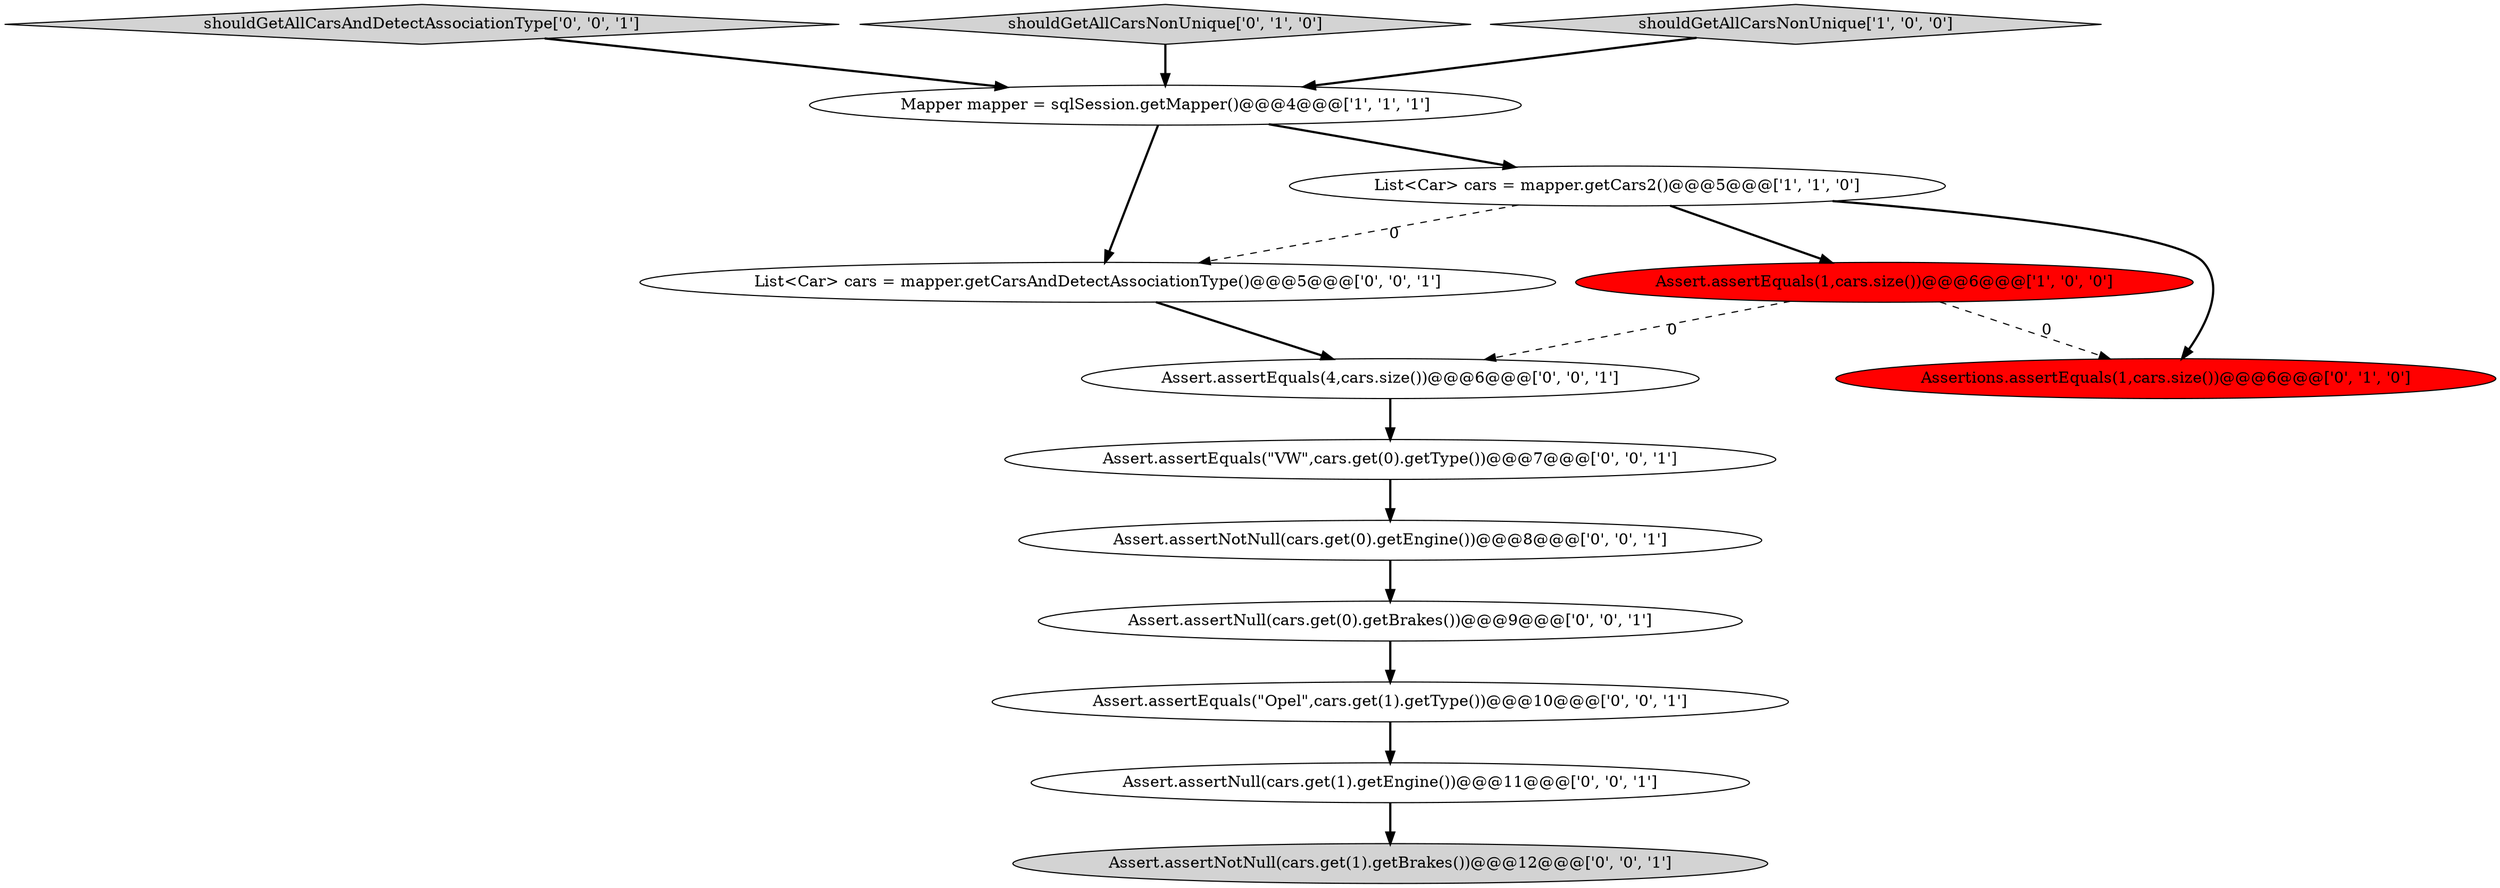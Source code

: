 digraph {
1 [style = filled, label = "Assert.assertEquals(1,cars.size())@@@6@@@['1', '0', '0']", fillcolor = red, shape = ellipse image = "AAA1AAABBB1BBB"];
9 [style = filled, label = "shouldGetAllCarsAndDetectAssociationType['0', '0', '1']", fillcolor = lightgray, shape = diamond image = "AAA0AAABBB3BBB"];
0 [style = filled, label = "Mapper mapper = sqlSession.getMapper()@@@4@@@['1', '1', '1']", fillcolor = white, shape = ellipse image = "AAA0AAABBB1BBB"];
5 [style = filled, label = "shouldGetAllCarsNonUnique['0', '1', '0']", fillcolor = lightgray, shape = diamond image = "AAA0AAABBB2BBB"];
7 [style = filled, label = "Assert.assertEquals(\"VW\",cars.get(0).getType())@@@7@@@['0', '0', '1']", fillcolor = white, shape = ellipse image = "AAA0AAABBB3BBB"];
10 [style = filled, label = "Assert.assertEquals(4,cars.size())@@@6@@@['0', '0', '1']", fillcolor = white, shape = ellipse image = "AAA0AAABBB3BBB"];
8 [style = filled, label = "Assert.assertNotNull(cars.get(0).getEngine())@@@8@@@['0', '0', '1']", fillcolor = white, shape = ellipse image = "AAA0AAABBB3BBB"];
12 [style = filled, label = "Assert.assertNull(cars.get(0).getBrakes())@@@9@@@['0', '0', '1']", fillcolor = white, shape = ellipse image = "AAA0AAABBB3BBB"];
2 [style = filled, label = "shouldGetAllCarsNonUnique['1', '0', '0']", fillcolor = lightgray, shape = diamond image = "AAA0AAABBB1BBB"];
11 [style = filled, label = "Assert.assertEquals(\"Opel\",cars.get(1).getType())@@@10@@@['0', '0', '1']", fillcolor = white, shape = ellipse image = "AAA0AAABBB3BBB"];
3 [style = filled, label = "List<Car> cars = mapper.getCars2()@@@5@@@['1', '1', '0']", fillcolor = white, shape = ellipse image = "AAA0AAABBB1BBB"];
6 [style = filled, label = "List<Car> cars = mapper.getCarsAndDetectAssociationType()@@@5@@@['0', '0', '1']", fillcolor = white, shape = ellipse image = "AAA0AAABBB3BBB"];
4 [style = filled, label = "Assertions.assertEquals(1,cars.size())@@@6@@@['0', '1', '0']", fillcolor = red, shape = ellipse image = "AAA1AAABBB2BBB"];
14 [style = filled, label = "Assert.assertNotNull(cars.get(1).getBrakes())@@@12@@@['0', '0', '1']", fillcolor = lightgray, shape = ellipse image = "AAA0AAABBB3BBB"];
13 [style = filled, label = "Assert.assertNull(cars.get(1).getEngine())@@@11@@@['0', '0', '1']", fillcolor = white, shape = ellipse image = "AAA0AAABBB3BBB"];
0->3 [style = bold, label=""];
1->4 [style = dashed, label="0"];
2->0 [style = bold, label=""];
3->6 [style = dashed, label="0"];
1->10 [style = dashed, label="0"];
9->0 [style = bold, label=""];
5->0 [style = bold, label=""];
3->1 [style = bold, label=""];
7->8 [style = bold, label=""];
0->6 [style = bold, label=""];
3->4 [style = bold, label=""];
10->7 [style = bold, label=""];
13->14 [style = bold, label=""];
6->10 [style = bold, label=""];
11->13 [style = bold, label=""];
12->11 [style = bold, label=""];
8->12 [style = bold, label=""];
}
